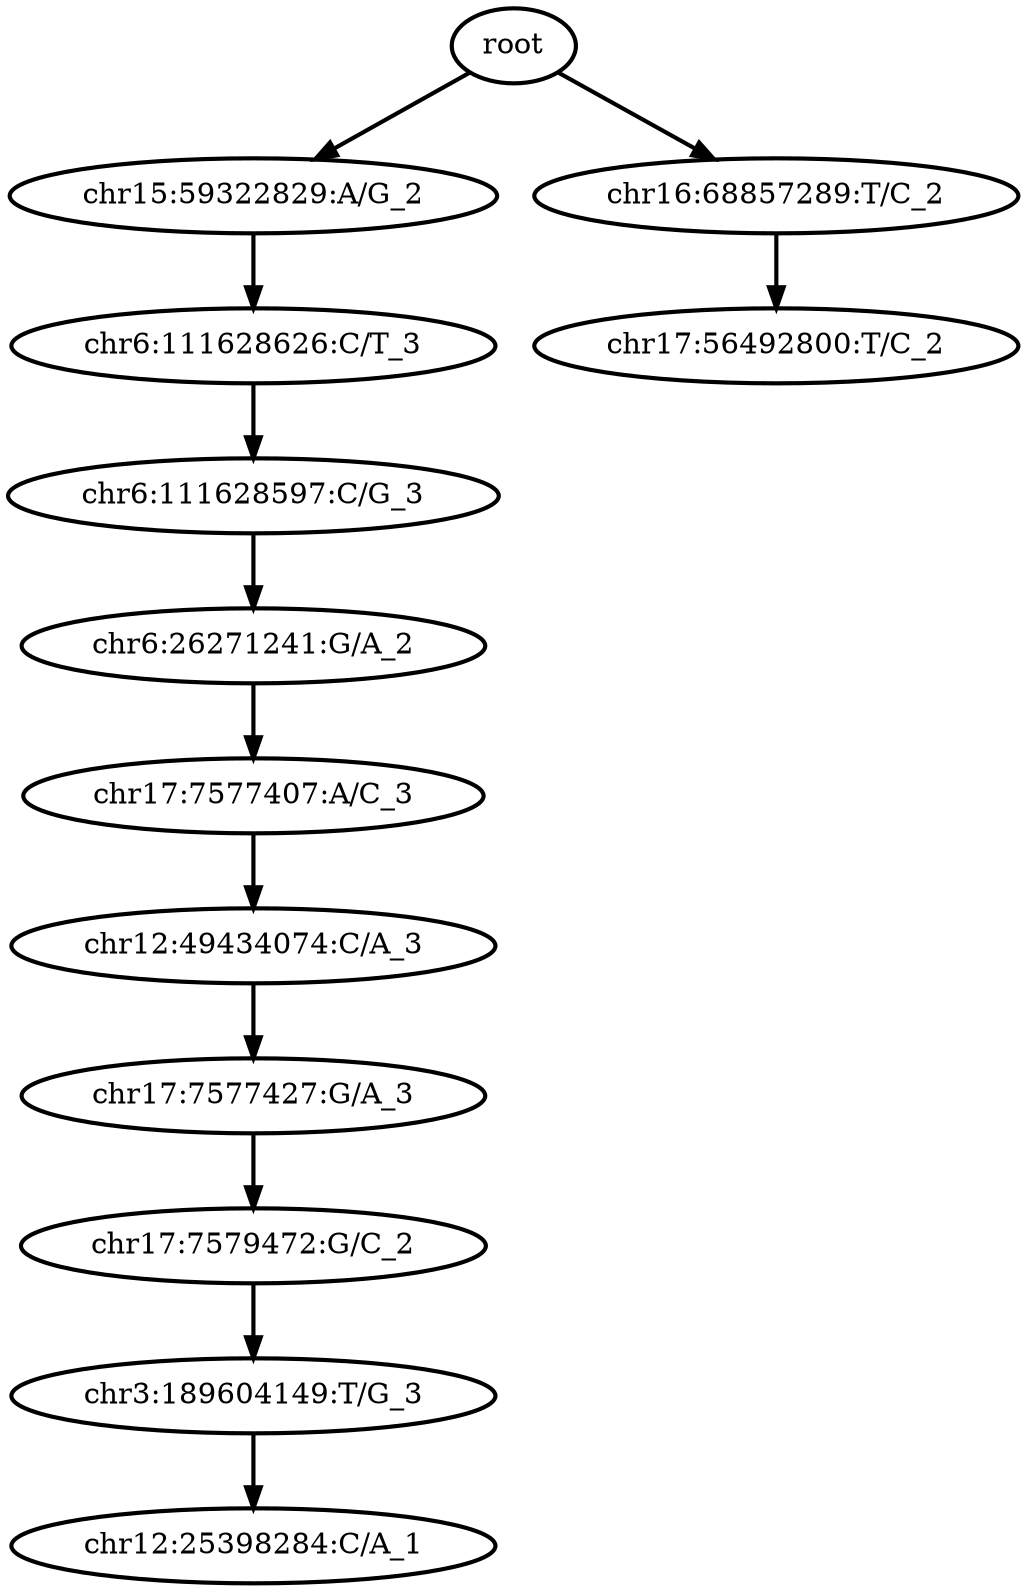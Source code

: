 digraph N {
	overlap="false"
	rankdir="TB"
	0 [label="root", style="bold"];
	1 [label="chr15:59322829:A/G_2", style="bold"];
	2 [label="chr6:111628626:C/T_3", style="bold"];
	3 [label="chr6:111628597:C/G_3", style="bold"];
	4 [label="chr6:26271241:G/A_2", style="bold"];
	5 [label="chr17:7577407:A/C_3", style="bold"];
	6 [label="chr12:49434074:C/A_3", style="bold"];
	7 [label="chr17:7577427:G/A_3", style="bold"];
	8 [label="chr17:7579472:G/C_2", style="bold"];
	9 [label="chr3:189604149:T/G_3", style="bold"];
	10 [label="chr12:25398284:C/A_1", style="bold"];
	11 [label="chr16:68857289:T/C_2", style="bold"];
	12 [label="chr17:56492800:T/C_2", style="bold"];
	0 -> 1 [style="bold"];
	0 -> 11 [style="bold"];
	1 -> 2 [style="bold"];
	2 -> 3 [style="bold"];
	3 -> 4 [style="bold"];
	4 -> 5 [style="bold"];
	5 -> 6 [style="bold"];
	6 -> 7 [style="bold"];
	7 -> 8 [style="bold"];
	8 -> 9 [style="bold"];
	9 -> 10 [style="bold"];
	11 -> 12 [style="bold"];
}